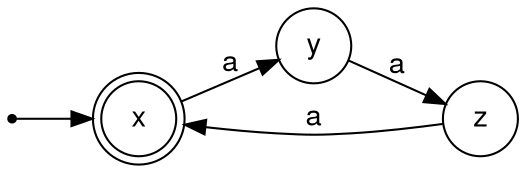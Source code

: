 digraph finite_state_machine {
	fontname="Helvetica,Arial,sans-serif"
	node [fontname="Helvetica,Arial,sans-serif"]
	edge [fontname="Helvetica,Arial,sans-serif"]
	rankdir=LR;
	node [shape = doublecircle]; x;
	node [shape = circle];
	x -> y [label = "a"];
	y -> z [label = "a"];
	z -> x [label = "a"];
	nowhere [shape=point];	nowhere -> x;}